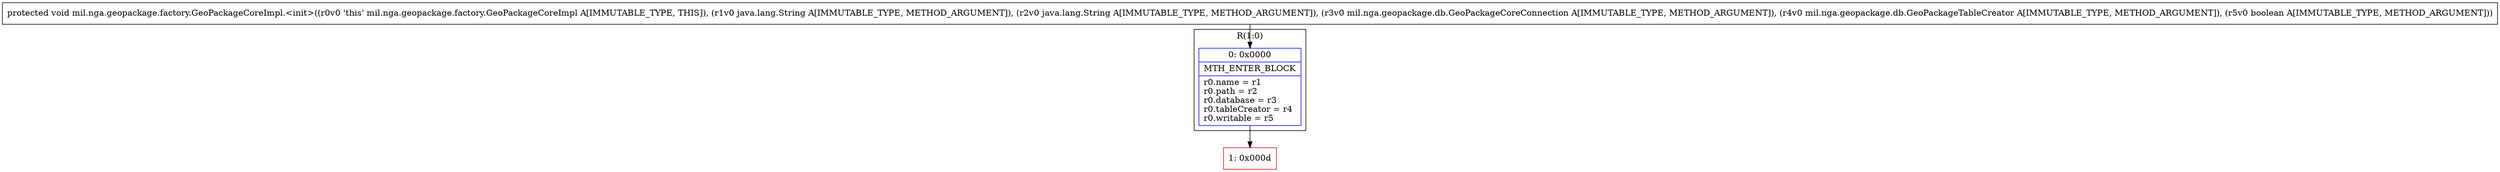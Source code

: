 digraph "CFG formil.nga.geopackage.factory.GeoPackageCoreImpl.\<init\>(Ljava\/lang\/String;Ljava\/lang\/String;Lmil\/nga\/geopackage\/db\/GeoPackageCoreConnection;Lmil\/nga\/geopackage\/db\/GeoPackageTableCreator;Z)V" {
subgraph cluster_Region_340995133 {
label = "R(1:0)";
node [shape=record,color=blue];
Node_0 [shape=record,label="{0\:\ 0x0000|MTH_ENTER_BLOCK\l|r0.name = r1\lr0.path = r2\lr0.database = r3\lr0.tableCreator = r4\lr0.writable = r5\l}"];
}
Node_1 [shape=record,color=red,label="{1\:\ 0x000d}"];
MethodNode[shape=record,label="{protected void mil.nga.geopackage.factory.GeoPackageCoreImpl.\<init\>((r0v0 'this' mil.nga.geopackage.factory.GeoPackageCoreImpl A[IMMUTABLE_TYPE, THIS]), (r1v0 java.lang.String A[IMMUTABLE_TYPE, METHOD_ARGUMENT]), (r2v0 java.lang.String A[IMMUTABLE_TYPE, METHOD_ARGUMENT]), (r3v0 mil.nga.geopackage.db.GeoPackageCoreConnection A[IMMUTABLE_TYPE, METHOD_ARGUMENT]), (r4v0 mil.nga.geopackage.db.GeoPackageTableCreator A[IMMUTABLE_TYPE, METHOD_ARGUMENT]), (r5v0 boolean A[IMMUTABLE_TYPE, METHOD_ARGUMENT])) }"];
MethodNode -> Node_0;
Node_0 -> Node_1;
}

